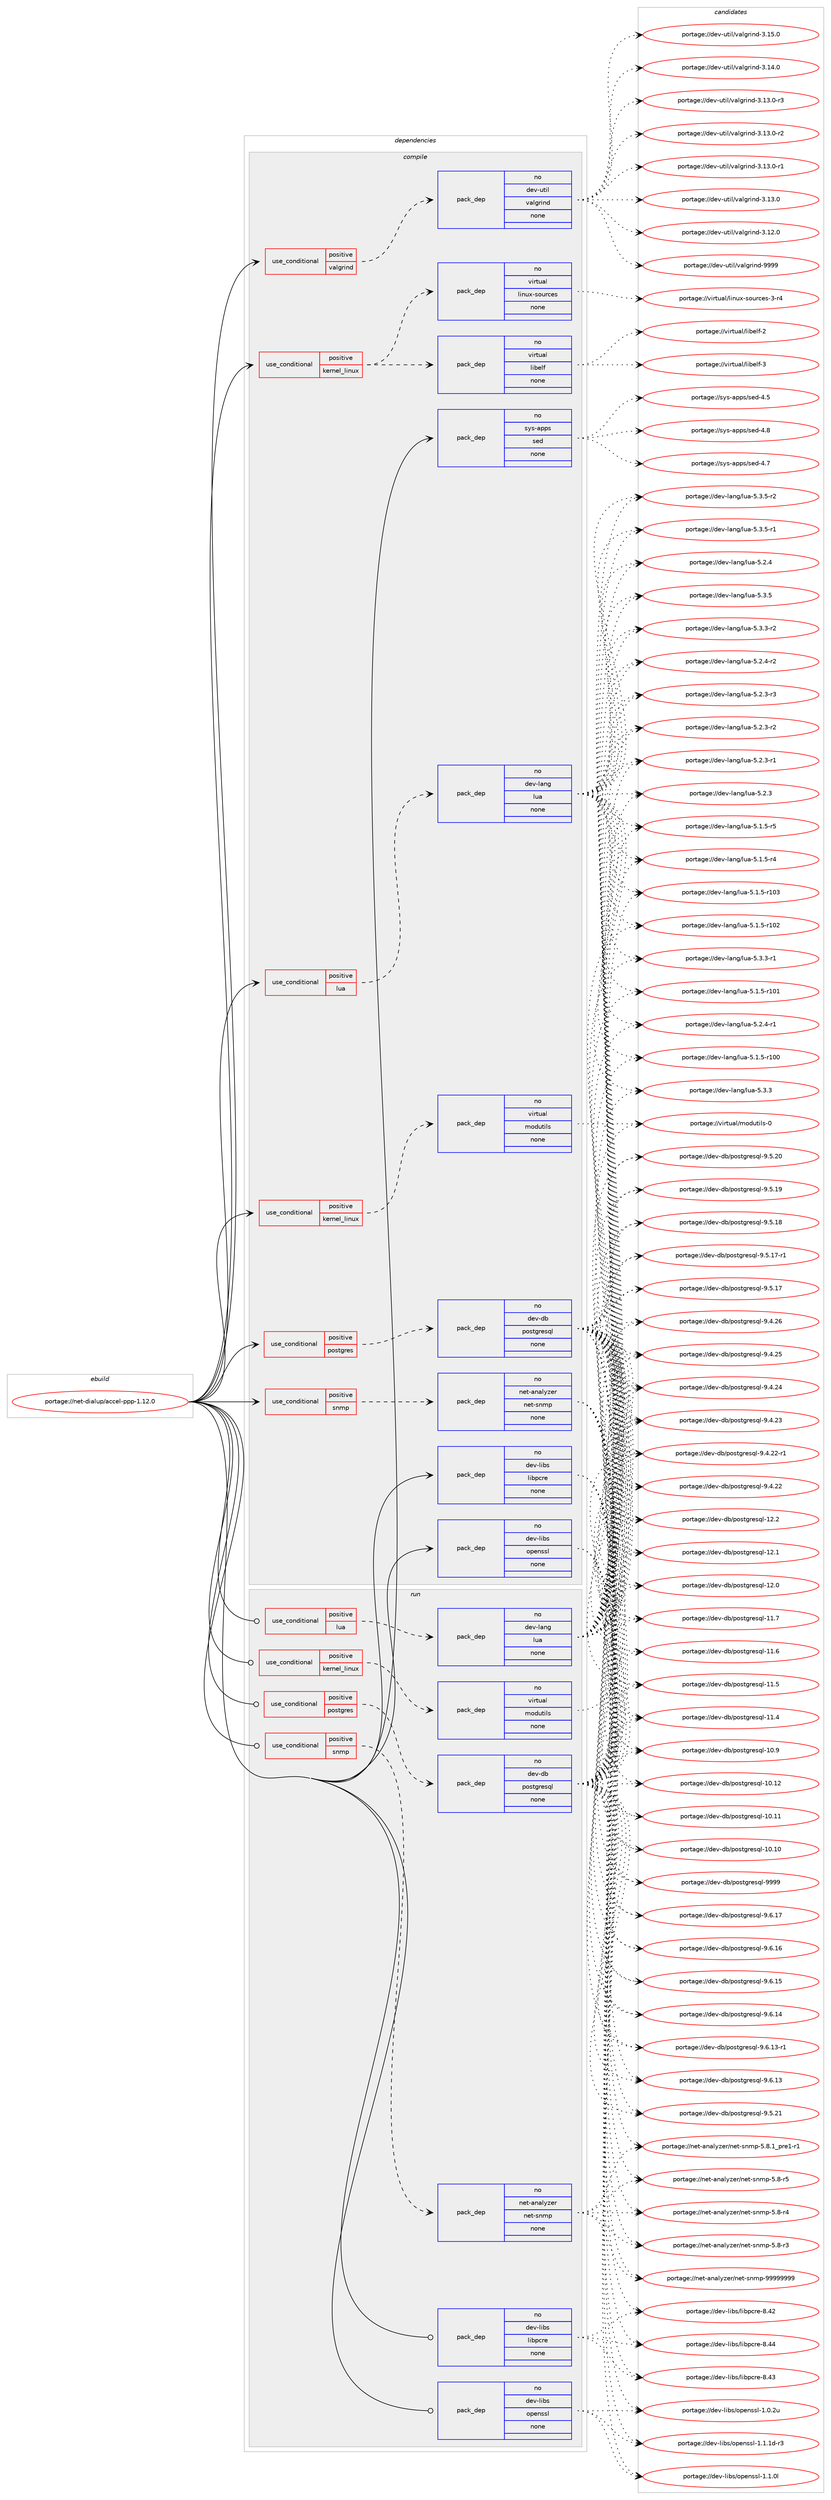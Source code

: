 digraph prolog {

# *************
# Graph options
# *************

newrank=true;
concentrate=true;
compound=true;
graph [rankdir=LR,fontname=Helvetica,fontsize=10,ranksep=1.5];#, ranksep=2.5, nodesep=0.2];
edge  [arrowhead=vee];
node  [fontname=Helvetica,fontsize=10];

# **********
# The ebuild
# **********

subgraph cluster_leftcol {
color=gray;
rank=same;
label=<<i>ebuild</i>>;
id [label="portage://net-dialup/accel-ppp-1.12.0", color=red, width=4, href="../net-dialup/accel-ppp-1.12.0.svg"];
}

# ****************
# The dependencies
# ****************

subgraph cluster_midcol {
color=gray;
label=<<i>dependencies</i>>;
subgraph cluster_compile {
fillcolor="#eeeeee";
style=filled;
label=<<i>compile</i>>;
subgraph cond22806 {
dependency99637 [label=<<TABLE BORDER="0" CELLBORDER="1" CELLSPACING="0" CELLPADDING="4"><TR><TD ROWSPAN="3" CELLPADDING="10">use_conditional</TD></TR><TR><TD>positive</TD></TR><TR><TD>kernel_linux</TD></TR></TABLE>>, shape=none, color=red];
subgraph pack75022 {
dependency99638 [label=<<TABLE BORDER="0" CELLBORDER="1" CELLSPACING="0" CELLPADDING="4" WIDTH="220"><TR><TD ROWSPAN="6" CELLPADDING="30">pack_dep</TD></TR><TR><TD WIDTH="110">no</TD></TR><TR><TD>virtual</TD></TR><TR><TD>linux-sources</TD></TR><TR><TD>none</TD></TR><TR><TD></TD></TR></TABLE>>, shape=none, color=blue];
}
dependency99637:e -> dependency99638:w [weight=20,style="dashed",arrowhead="vee"];
subgraph pack75023 {
dependency99639 [label=<<TABLE BORDER="0" CELLBORDER="1" CELLSPACING="0" CELLPADDING="4" WIDTH="220"><TR><TD ROWSPAN="6" CELLPADDING="30">pack_dep</TD></TR><TR><TD WIDTH="110">no</TD></TR><TR><TD>virtual</TD></TR><TR><TD>libelf</TD></TR><TR><TD>none</TD></TR><TR><TD></TD></TR></TABLE>>, shape=none, color=blue];
}
dependency99637:e -> dependency99639:w [weight=20,style="dashed",arrowhead="vee"];
}
id:e -> dependency99637:w [weight=20,style="solid",arrowhead="vee"];
subgraph cond22807 {
dependency99640 [label=<<TABLE BORDER="0" CELLBORDER="1" CELLSPACING="0" CELLPADDING="4"><TR><TD ROWSPAN="3" CELLPADDING="10">use_conditional</TD></TR><TR><TD>positive</TD></TR><TR><TD>kernel_linux</TD></TR></TABLE>>, shape=none, color=red];
subgraph pack75024 {
dependency99641 [label=<<TABLE BORDER="0" CELLBORDER="1" CELLSPACING="0" CELLPADDING="4" WIDTH="220"><TR><TD ROWSPAN="6" CELLPADDING="30">pack_dep</TD></TR><TR><TD WIDTH="110">no</TD></TR><TR><TD>virtual</TD></TR><TR><TD>modutils</TD></TR><TR><TD>none</TD></TR><TR><TD></TD></TR></TABLE>>, shape=none, color=blue];
}
dependency99640:e -> dependency99641:w [weight=20,style="dashed",arrowhead="vee"];
}
id:e -> dependency99640:w [weight=20,style="solid",arrowhead="vee"];
subgraph cond22808 {
dependency99642 [label=<<TABLE BORDER="0" CELLBORDER="1" CELLSPACING="0" CELLPADDING="4"><TR><TD ROWSPAN="3" CELLPADDING="10">use_conditional</TD></TR><TR><TD>positive</TD></TR><TR><TD>lua</TD></TR></TABLE>>, shape=none, color=red];
subgraph pack75025 {
dependency99643 [label=<<TABLE BORDER="0" CELLBORDER="1" CELLSPACING="0" CELLPADDING="4" WIDTH="220"><TR><TD ROWSPAN="6" CELLPADDING="30">pack_dep</TD></TR><TR><TD WIDTH="110">no</TD></TR><TR><TD>dev-lang</TD></TR><TR><TD>lua</TD></TR><TR><TD>none</TD></TR><TR><TD></TD></TR></TABLE>>, shape=none, color=blue];
}
dependency99642:e -> dependency99643:w [weight=20,style="dashed",arrowhead="vee"];
}
id:e -> dependency99642:w [weight=20,style="solid",arrowhead="vee"];
subgraph cond22809 {
dependency99644 [label=<<TABLE BORDER="0" CELLBORDER="1" CELLSPACING="0" CELLPADDING="4"><TR><TD ROWSPAN="3" CELLPADDING="10">use_conditional</TD></TR><TR><TD>positive</TD></TR><TR><TD>postgres</TD></TR></TABLE>>, shape=none, color=red];
subgraph pack75026 {
dependency99645 [label=<<TABLE BORDER="0" CELLBORDER="1" CELLSPACING="0" CELLPADDING="4" WIDTH="220"><TR><TD ROWSPAN="6" CELLPADDING="30">pack_dep</TD></TR><TR><TD WIDTH="110">no</TD></TR><TR><TD>dev-db</TD></TR><TR><TD>postgresql</TD></TR><TR><TD>none</TD></TR><TR><TD></TD></TR></TABLE>>, shape=none, color=blue];
}
dependency99644:e -> dependency99645:w [weight=20,style="dashed",arrowhead="vee"];
}
id:e -> dependency99644:w [weight=20,style="solid",arrowhead="vee"];
subgraph cond22810 {
dependency99646 [label=<<TABLE BORDER="0" CELLBORDER="1" CELLSPACING="0" CELLPADDING="4"><TR><TD ROWSPAN="3" CELLPADDING="10">use_conditional</TD></TR><TR><TD>positive</TD></TR><TR><TD>snmp</TD></TR></TABLE>>, shape=none, color=red];
subgraph pack75027 {
dependency99647 [label=<<TABLE BORDER="0" CELLBORDER="1" CELLSPACING="0" CELLPADDING="4" WIDTH="220"><TR><TD ROWSPAN="6" CELLPADDING="30">pack_dep</TD></TR><TR><TD WIDTH="110">no</TD></TR><TR><TD>net-analyzer</TD></TR><TR><TD>net-snmp</TD></TR><TR><TD>none</TD></TR><TR><TD></TD></TR></TABLE>>, shape=none, color=blue];
}
dependency99646:e -> dependency99647:w [weight=20,style="dashed",arrowhead="vee"];
}
id:e -> dependency99646:w [weight=20,style="solid",arrowhead="vee"];
subgraph cond22811 {
dependency99648 [label=<<TABLE BORDER="0" CELLBORDER="1" CELLSPACING="0" CELLPADDING="4"><TR><TD ROWSPAN="3" CELLPADDING="10">use_conditional</TD></TR><TR><TD>positive</TD></TR><TR><TD>valgrind</TD></TR></TABLE>>, shape=none, color=red];
subgraph pack75028 {
dependency99649 [label=<<TABLE BORDER="0" CELLBORDER="1" CELLSPACING="0" CELLPADDING="4" WIDTH="220"><TR><TD ROWSPAN="6" CELLPADDING="30">pack_dep</TD></TR><TR><TD WIDTH="110">no</TD></TR><TR><TD>dev-util</TD></TR><TR><TD>valgrind</TD></TR><TR><TD>none</TD></TR><TR><TD></TD></TR></TABLE>>, shape=none, color=blue];
}
dependency99648:e -> dependency99649:w [weight=20,style="dashed",arrowhead="vee"];
}
id:e -> dependency99648:w [weight=20,style="solid",arrowhead="vee"];
subgraph pack75029 {
dependency99650 [label=<<TABLE BORDER="0" CELLBORDER="1" CELLSPACING="0" CELLPADDING="4" WIDTH="220"><TR><TD ROWSPAN="6" CELLPADDING="30">pack_dep</TD></TR><TR><TD WIDTH="110">no</TD></TR><TR><TD>dev-libs</TD></TR><TR><TD>libpcre</TD></TR><TR><TD>none</TD></TR><TR><TD></TD></TR></TABLE>>, shape=none, color=blue];
}
id:e -> dependency99650:w [weight=20,style="solid",arrowhead="vee"];
subgraph pack75030 {
dependency99651 [label=<<TABLE BORDER="0" CELLBORDER="1" CELLSPACING="0" CELLPADDING="4" WIDTH="220"><TR><TD ROWSPAN="6" CELLPADDING="30">pack_dep</TD></TR><TR><TD WIDTH="110">no</TD></TR><TR><TD>dev-libs</TD></TR><TR><TD>openssl</TD></TR><TR><TD>none</TD></TR><TR><TD></TD></TR></TABLE>>, shape=none, color=blue];
}
id:e -> dependency99651:w [weight=20,style="solid",arrowhead="vee"];
subgraph pack75031 {
dependency99652 [label=<<TABLE BORDER="0" CELLBORDER="1" CELLSPACING="0" CELLPADDING="4" WIDTH="220"><TR><TD ROWSPAN="6" CELLPADDING="30">pack_dep</TD></TR><TR><TD WIDTH="110">no</TD></TR><TR><TD>sys-apps</TD></TR><TR><TD>sed</TD></TR><TR><TD>none</TD></TR><TR><TD></TD></TR></TABLE>>, shape=none, color=blue];
}
id:e -> dependency99652:w [weight=20,style="solid",arrowhead="vee"];
}
subgraph cluster_compileandrun {
fillcolor="#eeeeee";
style=filled;
label=<<i>compile and run</i>>;
}
subgraph cluster_run {
fillcolor="#eeeeee";
style=filled;
label=<<i>run</i>>;
subgraph cond22812 {
dependency99653 [label=<<TABLE BORDER="0" CELLBORDER="1" CELLSPACING="0" CELLPADDING="4"><TR><TD ROWSPAN="3" CELLPADDING="10">use_conditional</TD></TR><TR><TD>positive</TD></TR><TR><TD>kernel_linux</TD></TR></TABLE>>, shape=none, color=red];
subgraph pack75032 {
dependency99654 [label=<<TABLE BORDER="0" CELLBORDER="1" CELLSPACING="0" CELLPADDING="4" WIDTH="220"><TR><TD ROWSPAN="6" CELLPADDING="30">pack_dep</TD></TR><TR><TD WIDTH="110">no</TD></TR><TR><TD>virtual</TD></TR><TR><TD>modutils</TD></TR><TR><TD>none</TD></TR><TR><TD></TD></TR></TABLE>>, shape=none, color=blue];
}
dependency99653:e -> dependency99654:w [weight=20,style="dashed",arrowhead="vee"];
}
id:e -> dependency99653:w [weight=20,style="solid",arrowhead="odot"];
subgraph cond22813 {
dependency99655 [label=<<TABLE BORDER="0" CELLBORDER="1" CELLSPACING="0" CELLPADDING="4"><TR><TD ROWSPAN="3" CELLPADDING="10">use_conditional</TD></TR><TR><TD>positive</TD></TR><TR><TD>lua</TD></TR></TABLE>>, shape=none, color=red];
subgraph pack75033 {
dependency99656 [label=<<TABLE BORDER="0" CELLBORDER="1" CELLSPACING="0" CELLPADDING="4" WIDTH="220"><TR><TD ROWSPAN="6" CELLPADDING="30">pack_dep</TD></TR><TR><TD WIDTH="110">no</TD></TR><TR><TD>dev-lang</TD></TR><TR><TD>lua</TD></TR><TR><TD>none</TD></TR><TR><TD></TD></TR></TABLE>>, shape=none, color=blue];
}
dependency99655:e -> dependency99656:w [weight=20,style="dashed",arrowhead="vee"];
}
id:e -> dependency99655:w [weight=20,style="solid",arrowhead="odot"];
subgraph cond22814 {
dependency99657 [label=<<TABLE BORDER="0" CELLBORDER="1" CELLSPACING="0" CELLPADDING="4"><TR><TD ROWSPAN="3" CELLPADDING="10">use_conditional</TD></TR><TR><TD>positive</TD></TR><TR><TD>postgres</TD></TR></TABLE>>, shape=none, color=red];
subgraph pack75034 {
dependency99658 [label=<<TABLE BORDER="0" CELLBORDER="1" CELLSPACING="0" CELLPADDING="4" WIDTH="220"><TR><TD ROWSPAN="6" CELLPADDING="30">pack_dep</TD></TR><TR><TD WIDTH="110">no</TD></TR><TR><TD>dev-db</TD></TR><TR><TD>postgresql</TD></TR><TR><TD>none</TD></TR><TR><TD></TD></TR></TABLE>>, shape=none, color=blue];
}
dependency99657:e -> dependency99658:w [weight=20,style="dashed",arrowhead="vee"];
}
id:e -> dependency99657:w [weight=20,style="solid",arrowhead="odot"];
subgraph cond22815 {
dependency99659 [label=<<TABLE BORDER="0" CELLBORDER="1" CELLSPACING="0" CELLPADDING="4"><TR><TD ROWSPAN="3" CELLPADDING="10">use_conditional</TD></TR><TR><TD>positive</TD></TR><TR><TD>snmp</TD></TR></TABLE>>, shape=none, color=red];
subgraph pack75035 {
dependency99660 [label=<<TABLE BORDER="0" CELLBORDER="1" CELLSPACING="0" CELLPADDING="4" WIDTH="220"><TR><TD ROWSPAN="6" CELLPADDING="30">pack_dep</TD></TR><TR><TD WIDTH="110">no</TD></TR><TR><TD>net-analyzer</TD></TR><TR><TD>net-snmp</TD></TR><TR><TD>none</TD></TR><TR><TD></TD></TR></TABLE>>, shape=none, color=blue];
}
dependency99659:e -> dependency99660:w [weight=20,style="dashed",arrowhead="vee"];
}
id:e -> dependency99659:w [weight=20,style="solid",arrowhead="odot"];
subgraph pack75036 {
dependency99661 [label=<<TABLE BORDER="0" CELLBORDER="1" CELLSPACING="0" CELLPADDING="4" WIDTH="220"><TR><TD ROWSPAN="6" CELLPADDING="30">pack_dep</TD></TR><TR><TD WIDTH="110">no</TD></TR><TR><TD>dev-libs</TD></TR><TR><TD>libpcre</TD></TR><TR><TD>none</TD></TR><TR><TD></TD></TR></TABLE>>, shape=none, color=blue];
}
id:e -> dependency99661:w [weight=20,style="solid",arrowhead="odot"];
subgraph pack75037 {
dependency99662 [label=<<TABLE BORDER="0" CELLBORDER="1" CELLSPACING="0" CELLPADDING="4" WIDTH="220"><TR><TD ROWSPAN="6" CELLPADDING="30">pack_dep</TD></TR><TR><TD WIDTH="110">no</TD></TR><TR><TD>dev-libs</TD></TR><TR><TD>openssl</TD></TR><TR><TD>none</TD></TR><TR><TD></TD></TR></TABLE>>, shape=none, color=blue];
}
id:e -> dependency99662:w [weight=20,style="solid",arrowhead="odot"];
}
}

# **************
# The candidates
# **************

subgraph cluster_choices {
rank=same;
color=gray;
label=<<i>candidates</i>>;

subgraph choice75022 {
color=black;
nodesep=1;
choice1181051141161179710847108105110117120451151111171149910111545514511452 [label="portage://virtual/linux-sources-3-r4", color=red, width=4,href="../virtual/linux-sources-3-r4.svg"];
dependency99638:e -> choice1181051141161179710847108105110117120451151111171149910111545514511452:w [style=dotted,weight="100"];
}
subgraph choice75023 {
color=black;
nodesep=1;
choice1181051141161179710847108105981011081024551 [label="portage://virtual/libelf-3", color=red, width=4,href="../virtual/libelf-3.svg"];
choice1181051141161179710847108105981011081024550 [label="portage://virtual/libelf-2", color=red, width=4,href="../virtual/libelf-2.svg"];
dependency99639:e -> choice1181051141161179710847108105981011081024551:w [style=dotted,weight="100"];
dependency99639:e -> choice1181051141161179710847108105981011081024550:w [style=dotted,weight="100"];
}
subgraph choice75024 {
color=black;
nodesep=1;
choice11810511411611797108471091111001171161051081154548 [label="portage://virtual/modutils-0", color=red, width=4,href="../virtual/modutils-0.svg"];
dependency99641:e -> choice11810511411611797108471091111001171161051081154548:w [style=dotted,weight="100"];
}
subgraph choice75025 {
color=black;
nodesep=1;
choice100101118451089711010347108117974553465146534511450 [label="portage://dev-lang/lua-5.3.5-r2", color=red, width=4,href="../dev-lang/lua-5.3.5-r2.svg"];
choice100101118451089711010347108117974553465146534511449 [label="portage://dev-lang/lua-5.3.5-r1", color=red, width=4,href="../dev-lang/lua-5.3.5-r1.svg"];
choice10010111845108971101034710811797455346514653 [label="portage://dev-lang/lua-5.3.5", color=red, width=4,href="../dev-lang/lua-5.3.5.svg"];
choice100101118451089711010347108117974553465146514511450 [label="portage://dev-lang/lua-5.3.3-r2", color=red, width=4,href="../dev-lang/lua-5.3.3-r2.svg"];
choice100101118451089711010347108117974553465146514511449 [label="portage://dev-lang/lua-5.3.3-r1", color=red, width=4,href="../dev-lang/lua-5.3.3-r1.svg"];
choice10010111845108971101034710811797455346514651 [label="portage://dev-lang/lua-5.3.3", color=red, width=4,href="../dev-lang/lua-5.3.3.svg"];
choice100101118451089711010347108117974553465046524511450 [label="portage://dev-lang/lua-5.2.4-r2", color=red, width=4,href="../dev-lang/lua-5.2.4-r2.svg"];
choice100101118451089711010347108117974553465046524511449 [label="portage://dev-lang/lua-5.2.4-r1", color=red, width=4,href="../dev-lang/lua-5.2.4-r1.svg"];
choice10010111845108971101034710811797455346504652 [label="portage://dev-lang/lua-5.2.4", color=red, width=4,href="../dev-lang/lua-5.2.4.svg"];
choice100101118451089711010347108117974553465046514511451 [label="portage://dev-lang/lua-5.2.3-r3", color=red, width=4,href="../dev-lang/lua-5.2.3-r3.svg"];
choice100101118451089711010347108117974553465046514511450 [label="portage://dev-lang/lua-5.2.3-r2", color=red, width=4,href="../dev-lang/lua-5.2.3-r2.svg"];
choice100101118451089711010347108117974553465046514511449 [label="portage://dev-lang/lua-5.2.3-r1", color=red, width=4,href="../dev-lang/lua-5.2.3-r1.svg"];
choice10010111845108971101034710811797455346504651 [label="portage://dev-lang/lua-5.2.3", color=red, width=4,href="../dev-lang/lua-5.2.3.svg"];
choice100101118451089711010347108117974553464946534511453 [label="portage://dev-lang/lua-5.1.5-r5", color=red, width=4,href="../dev-lang/lua-5.1.5-r5.svg"];
choice100101118451089711010347108117974553464946534511452 [label="portage://dev-lang/lua-5.1.5-r4", color=red, width=4,href="../dev-lang/lua-5.1.5-r4.svg"];
choice1001011184510897110103471081179745534649465345114494851 [label="portage://dev-lang/lua-5.1.5-r103", color=red, width=4,href="../dev-lang/lua-5.1.5-r103.svg"];
choice1001011184510897110103471081179745534649465345114494850 [label="portage://dev-lang/lua-5.1.5-r102", color=red, width=4,href="../dev-lang/lua-5.1.5-r102.svg"];
choice1001011184510897110103471081179745534649465345114494849 [label="portage://dev-lang/lua-5.1.5-r101", color=red, width=4,href="../dev-lang/lua-5.1.5-r101.svg"];
choice1001011184510897110103471081179745534649465345114494848 [label="portage://dev-lang/lua-5.1.5-r100", color=red, width=4,href="../dev-lang/lua-5.1.5-r100.svg"];
dependency99643:e -> choice100101118451089711010347108117974553465146534511450:w [style=dotted,weight="100"];
dependency99643:e -> choice100101118451089711010347108117974553465146534511449:w [style=dotted,weight="100"];
dependency99643:e -> choice10010111845108971101034710811797455346514653:w [style=dotted,weight="100"];
dependency99643:e -> choice100101118451089711010347108117974553465146514511450:w [style=dotted,weight="100"];
dependency99643:e -> choice100101118451089711010347108117974553465146514511449:w [style=dotted,weight="100"];
dependency99643:e -> choice10010111845108971101034710811797455346514651:w [style=dotted,weight="100"];
dependency99643:e -> choice100101118451089711010347108117974553465046524511450:w [style=dotted,weight="100"];
dependency99643:e -> choice100101118451089711010347108117974553465046524511449:w [style=dotted,weight="100"];
dependency99643:e -> choice10010111845108971101034710811797455346504652:w [style=dotted,weight="100"];
dependency99643:e -> choice100101118451089711010347108117974553465046514511451:w [style=dotted,weight="100"];
dependency99643:e -> choice100101118451089711010347108117974553465046514511450:w [style=dotted,weight="100"];
dependency99643:e -> choice100101118451089711010347108117974553465046514511449:w [style=dotted,weight="100"];
dependency99643:e -> choice10010111845108971101034710811797455346504651:w [style=dotted,weight="100"];
dependency99643:e -> choice100101118451089711010347108117974553464946534511453:w [style=dotted,weight="100"];
dependency99643:e -> choice100101118451089711010347108117974553464946534511452:w [style=dotted,weight="100"];
dependency99643:e -> choice1001011184510897110103471081179745534649465345114494851:w [style=dotted,weight="100"];
dependency99643:e -> choice1001011184510897110103471081179745534649465345114494850:w [style=dotted,weight="100"];
dependency99643:e -> choice1001011184510897110103471081179745534649465345114494849:w [style=dotted,weight="100"];
dependency99643:e -> choice1001011184510897110103471081179745534649465345114494848:w [style=dotted,weight="100"];
}
subgraph choice75026 {
color=black;
nodesep=1;
choice1001011184510098471121111151161031141011151131084557575757 [label="portage://dev-db/postgresql-9999", color=red, width=4,href="../dev-db/postgresql-9999.svg"];
choice10010111845100984711211111511610311410111511310845574654464955 [label="portage://dev-db/postgresql-9.6.17", color=red, width=4,href="../dev-db/postgresql-9.6.17.svg"];
choice10010111845100984711211111511610311410111511310845574654464954 [label="portage://dev-db/postgresql-9.6.16", color=red, width=4,href="../dev-db/postgresql-9.6.16.svg"];
choice10010111845100984711211111511610311410111511310845574654464953 [label="portage://dev-db/postgresql-9.6.15", color=red, width=4,href="../dev-db/postgresql-9.6.15.svg"];
choice10010111845100984711211111511610311410111511310845574654464952 [label="portage://dev-db/postgresql-9.6.14", color=red, width=4,href="../dev-db/postgresql-9.6.14.svg"];
choice100101118451009847112111115116103114101115113108455746544649514511449 [label="portage://dev-db/postgresql-9.6.13-r1", color=red, width=4,href="../dev-db/postgresql-9.6.13-r1.svg"];
choice10010111845100984711211111511610311410111511310845574654464951 [label="portage://dev-db/postgresql-9.6.13", color=red, width=4,href="../dev-db/postgresql-9.6.13.svg"];
choice10010111845100984711211111511610311410111511310845574653465049 [label="portage://dev-db/postgresql-9.5.21", color=red, width=4,href="../dev-db/postgresql-9.5.21.svg"];
choice10010111845100984711211111511610311410111511310845574653465048 [label="portage://dev-db/postgresql-9.5.20", color=red, width=4,href="../dev-db/postgresql-9.5.20.svg"];
choice10010111845100984711211111511610311410111511310845574653464957 [label="portage://dev-db/postgresql-9.5.19", color=red, width=4,href="../dev-db/postgresql-9.5.19.svg"];
choice10010111845100984711211111511610311410111511310845574653464956 [label="portage://dev-db/postgresql-9.5.18", color=red, width=4,href="../dev-db/postgresql-9.5.18.svg"];
choice100101118451009847112111115116103114101115113108455746534649554511449 [label="portage://dev-db/postgresql-9.5.17-r1", color=red, width=4,href="../dev-db/postgresql-9.5.17-r1.svg"];
choice10010111845100984711211111511610311410111511310845574653464955 [label="portage://dev-db/postgresql-9.5.17", color=red, width=4,href="../dev-db/postgresql-9.5.17.svg"];
choice10010111845100984711211111511610311410111511310845574652465054 [label="portage://dev-db/postgresql-9.4.26", color=red, width=4,href="../dev-db/postgresql-9.4.26.svg"];
choice10010111845100984711211111511610311410111511310845574652465053 [label="portage://dev-db/postgresql-9.4.25", color=red, width=4,href="../dev-db/postgresql-9.4.25.svg"];
choice10010111845100984711211111511610311410111511310845574652465052 [label="portage://dev-db/postgresql-9.4.24", color=red, width=4,href="../dev-db/postgresql-9.4.24.svg"];
choice10010111845100984711211111511610311410111511310845574652465051 [label="portage://dev-db/postgresql-9.4.23", color=red, width=4,href="../dev-db/postgresql-9.4.23.svg"];
choice100101118451009847112111115116103114101115113108455746524650504511449 [label="portage://dev-db/postgresql-9.4.22-r1", color=red, width=4,href="../dev-db/postgresql-9.4.22-r1.svg"];
choice10010111845100984711211111511610311410111511310845574652465050 [label="portage://dev-db/postgresql-9.4.22", color=red, width=4,href="../dev-db/postgresql-9.4.22.svg"];
choice1001011184510098471121111151161031141011151131084549504650 [label="portage://dev-db/postgresql-12.2", color=red, width=4,href="../dev-db/postgresql-12.2.svg"];
choice1001011184510098471121111151161031141011151131084549504649 [label="portage://dev-db/postgresql-12.1", color=red, width=4,href="../dev-db/postgresql-12.1.svg"];
choice1001011184510098471121111151161031141011151131084549504648 [label="portage://dev-db/postgresql-12.0", color=red, width=4,href="../dev-db/postgresql-12.0.svg"];
choice1001011184510098471121111151161031141011151131084549494655 [label="portage://dev-db/postgresql-11.7", color=red, width=4,href="../dev-db/postgresql-11.7.svg"];
choice1001011184510098471121111151161031141011151131084549494654 [label="portage://dev-db/postgresql-11.6", color=red, width=4,href="../dev-db/postgresql-11.6.svg"];
choice1001011184510098471121111151161031141011151131084549494653 [label="portage://dev-db/postgresql-11.5", color=red, width=4,href="../dev-db/postgresql-11.5.svg"];
choice1001011184510098471121111151161031141011151131084549494652 [label="portage://dev-db/postgresql-11.4", color=red, width=4,href="../dev-db/postgresql-11.4.svg"];
choice1001011184510098471121111151161031141011151131084549484657 [label="portage://dev-db/postgresql-10.9", color=red, width=4,href="../dev-db/postgresql-10.9.svg"];
choice100101118451009847112111115116103114101115113108454948464950 [label="portage://dev-db/postgresql-10.12", color=red, width=4,href="../dev-db/postgresql-10.12.svg"];
choice100101118451009847112111115116103114101115113108454948464949 [label="portage://dev-db/postgresql-10.11", color=red, width=4,href="../dev-db/postgresql-10.11.svg"];
choice100101118451009847112111115116103114101115113108454948464948 [label="portage://dev-db/postgresql-10.10", color=red, width=4,href="../dev-db/postgresql-10.10.svg"];
dependency99645:e -> choice1001011184510098471121111151161031141011151131084557575757:w [style=dotted,weight="100"];
dependency99645:e -> choice10010111845100984711211111511610311410111511310845574654464955:w [style=dotted,weight="100"];
dependency99645:e -> choice10010111845100984711211111511610311410111511310845574654464954:w [style=dotted,weight="100"];
dependency99645:e -> choice10010111845100984711211111511610311410111511310845574654464953:w [style=dotted,weight="100"];
dependency99645:e -> choice10010111845100984711211111511610311410111511310845574654464952:w [style=dotted,weight="100"];
dependency99645:e -> choice100101118451009847112111115116103114101115113108455746544649514511449:w [style=dotted,weight="100"];
dependency99645:e -> choice10010111845100984711211111511610311410111511310845574654464951:w [style=dotted,weight="100"];
dependency99645:e -> choice10010111845100984711211111511610311410111511310845574653465049:w [style=dotted,weight="100"];
dependency99645:e -> choice10010111845100984711211111511610311410111511310845574653465048:w [style=dotted,weight="100"];
dependency99645:e -> choice10010111845100984711211111511610311410111511310845574653464957:w [style=dotted,weight="100"];
dependency99645:e -> choice10010111845100984711211111511610311410111511310845574653464956:w [style=dotted,weight="100"];
dependency99645:e -> choice100101118451009847112111115116103114101115113108455746534649554511449:w [style=dotted,weight="100"];
dependency99645:e -> choice10010111845100984711211111511610311410111511310845574653464955:w [style=dotted,weight="100"];
dependency99645:e -> choice10010111845100984711211111511610311410111511310845574652465054:w [style=dotted,weight="100"];
dependency99645:e -> choice10010111845100984711211111511610311410111511310845574652465053:w [style=dotted,weight="100"];
dependency99645:e -> choice10010111845100984711211111511610311410111511310845574652465052:w [style=dotted,weight="100"];
dependency99645:e -> choice10010111845100984711211111511610311410111511310845574652465051:w [style=dotted,weight="100"];
dependency99645:e -> choice100101118451009847112111115116103114101115113108455746524650504511449:w [style=dotted,weight="100"];
dependency99645:e -> choice10010111845100984711211111511610311410111511310845574652465050:w [style=dotted,weight="100"];
dependency99645:e -> choice1001011184510098471121111151161031141011151131084549504650:w [style=dotted,weight="100"];
dependency99645:e -> choice1001011184510098471121111151161031141011151131084549504649:w [style=dotted,weight="100"];
dependency99645:e -> choice1001011184510098471121111151161031141011151131084549504648:w [style=dotted,weight="100"];
dependency99645:e -> choice1001011184510098471121111151161031141011151131084549494655:w [style=dotted,weight="100"];
dependency99645:e -> choice1001011184510098471121111151161031141011151131084549494654:w [style=dotted,weight="100"];
dependency99645:e -> choice1001011184510098471121111151161031141011151131084549494653:w [style=dotted,weight="100"];
dependency99645:e -> choice1001011184510098471121111151161031141011151131084549494652:w [style=dotted,weight="100"];
dependency99645:e -> choice1001011184510098471121111151161031141011151131084549484657:w [style=dotted,weight="100"];
dependency99645:e -> choice100101118451009847112111115116103114101115113108454948464950:w [style=dotted,weight="100"];
dependency99645:e -> choice100101118451009847112111115116103114101115113108454948464949:w [style=dotted,weight="100"];
dependency99645:e -> choice100101118451009847112111115116103114101115113108454948464948:w [style=dotted,weight="100"];
}
subgraph choice75027 {
color=black;
nodesep=1;
choice1101011164597110971081211221011144711010111645115110109112455757575757575757 [label="portage://net-analyzer/net-snmp-99999999", color=red, width=4,href="../net-analyzer/net-snmp-99999999.svg"];
choice110101116459711097108121122101114471101011164511511010911245534656464995112114101494511449 [label="portage://net-analyzer/net-snmp-5.8.1_pre1-r1", color=red, width=4,href="../net-analyzer/net-snmp-5.8.1_pre1-r1.svg"];
choice1101011164597110971081211221011144711010111645115110109112455346564511453 [label="portage://net-analyzer/net-snmp-5.8-r5", color=red, width=4,href="../net-analyzer/net-snmp-5.8-r5.svg"];
choice1101011164597110971081211221011144711010111645115110109112455346564511452 [label="portage://net-analyzer/net-snmp-5.8-r4", color=red, width=4,href="../net-analyzer/net-snmp-5.8-r4.svg"];
choice1101011164597110971081211221011144711010111645115110109112455346564511451 [label="portage://net-analyzer/net-snmp-5.8-r3", color=red, width=4,href="../net-analyzer/net-snmp-5.8-r3.svg"];
dependency99647:e -> choice1101011164597110971081211221011144711010111645115110109112455757575757575757:w [style=dotted,weight="100"];
dependency99647:e -> choice110101116459711097108121122101114471101011164511511010911245534656464995112114101494511449:w [style=dotted,weight="100"];
dependency99647:e -> choice1101011164597110971081211221011144711010111645115110109112455346564511453:w [style=dotted,weight="100"];
dependency99647:e -> choice1101011164597110971081211221011144711010111645115110109112455346564511452:w [style=dotted,weight="100"];
dependency99647:e -> choice1101011164597110971081211221011144711010111645115110109112455346564511451:w [style=dotted,weight="100"];
}
subgraph choice75028 {
color=black;
nodesep=1;
choice1001011184511711610510847118971081031141051101004557575757 [label="portage://dev-util/valgrind-9999", color=red, width=4,href="../dev-util/valgrind-9999.svg"];
choice10010111845117116105108471189710810311410511010045514649534648 [label="portage://dev-util/valgrind-3.15.0", color=red, width=4,href="../dev-util/valgrind-3.15.0.svg"];
choice10010111845117116105108471189710810311410511010045514649524648 [label="portage://dev-util/valgrind-3.14.0", color=red, width=4,href="../dev-util/valgrind-3.14.0.svg"];
choice100101118451171161051084711897108103114105110100455146495146484511451 [label="portage://dev-util/valgrind-3.13.0-r3", color=red, width=4,href="../dev-util/valgrind-3.13.0-r3.svg"];
choice100101118451171161051084711897108103114105110100455146495146484511450 [label="portage://dev-util/valgrind-3.13.0-r2", color=red, width=4,href="../dev-util/valgrind-3.13.0-r2.svg"];
choice100101118451171161051084711897108103114105110100455146495146484511449 [label="portage://dev-util/valgrind-3.13.0-r1", color=red, width=4,href="../dev-util/valgrind-3.13.0-r1.svg"];
choice10010111845117116105108471189710810311410511010045514649514648 [label="portage://dev-util/valgrind-3.13.0", color=red, width=4,href="../dev-util/valgrind-3.13.0.svg"];
choice10010111845117116105108471189710810311410511010045514649504648 [label="portage://dev-util/valgrind-3.12.0", color=red, width=4,href="../dev-util/valgrind-3.12.0.svg"];
dependency99649:e -> choice1001011184511711610510847118971081031141051101004557575757:w [style=dotted,weight="100"];
dependency99649:e -> choice10010111845117116105108471189710810311410511010045514649534648:w [style=dotted,weight="100"];
dependency99649:e -> choice10010111845117116105108471189710810311410511010045514649524648:w [style=dotted,weight="100"];
dependency99649:e -> choice100101118451171161051084711897108103114105110100455146495146484511451:w [style=dotted,weight="100"];
dependency99649:e -> choice100101118451171161051084711897108103114105110100455146495146484511450:w [style=dotted,weight="100"];
dependency99649:e -> choice100101118451171161051084711897108103114105110100455146495146484511449:w [style=dotted,weight="100"];
dependency99649:e -> choice10010111845117116105108471189710810311410511010045514649514648:w [style=dotted,weight="100"];
dependency99649:e -> choice10010111845117116105108471189710810311410511010045514649504648:w [style=dotted,weight="100"];
}
subgraph choice75029 {
color=black;
nodesep=1;
choice10010111845108105981154710810598112991141014556465252 [label="portage://dev-libs/libpcre-8.44", color=red, width=4,href="../dev-libs/libpcre-8.44.svg"];
choice10010111845108105981154710810598112991141014556465251 [label="portage://dev-libs/libpcre-8.43", color=red, width=4,href="../dev-libs/libpcre-8.43.svg"];
choice10010111845108105981154710810598112991141014556465250 [label="portage://dev-libs/libpcre-8.42", color=red, width=4,href="../dev-libs/libpcre-8.42.svg"];
dependency99650:e -> choice10010111845108105981154710810598112991141014556465252:w [style=dotted,weight="100"];
dependency99650:e -> choice10010111845108105981154710810598112991141014556465251:w [style=dotted,weight="100"];
dependency99650:e -> choice10010111845108105981154710810598112991141014556465250:w [style=dotted,weight="100"];
}
subgraph choice75030 {
color=black;
nodesep=1;
choice1001011184510810598115471111121011101151151084549464946491004511451 [label="portage://dev-libs/openssl-1.1.1d-r3", color=red, width=4,href="../dev-libs/openssl-1.1.1d-r3.svg"];
choice100101118451081059811547111112101110115115108454946494648108 [label="portage://dev-libs/openssl-1.1.0l", color=red, width=4,href="../dev-libs/openssl-1.1.0l.svg"];
choice100101118451081059811547111112101110115115108454946484650117 [label="portage://dev-libs/openssl-1.0.2u", color=red, width=4,href="../dev-libs/openssl-1.0.2u.svg"];
dependency99651:e -> choice1001011184510810598115471111121011101151151084549464946491004511451:w [style=dotted,weight="100"];
dependency99651:e -> choice100101118451081059811547111112101110115115108454946494648108:w [style=dotted,weight="100"];
dependency99651:e -> choice100101118451081059811547111112101110115115108454946484650117:w [style=dotted,weight="100"];
}
subgraph choice75031 {
color=black;
nodesep=1;
choice11512111545971121121154711510110045524656 [label="portage://sys-apps/sed-4.8", color=red, width=4,href="../sys-apps/sed-4.8.svg"];
choice11512111545971121121154711510110045524655 [label="portage://sys-apps/sed-4.7", color=red, width=4,href="../sys-apps/sed-4.7.svg"];
choice11512111545971121121154711510110045524653 [label="portage://sys-apps/sed-4.5", color=red, width=4,href="../sys-apps/sed-4.5.svg"];
dependency99652:e -> choice11512111545971121121154711510110045524656:w [style=dotted,weight="100"];
dependency99652:e -> choice11512111545971121121154711510110045524655:w [style=dotted,weight="100"];
dependency99652:e -> choice11512111545971121121154711510110045524653:w [style=dotted,weight="100"];
}
subgraph choice75032 {
color=black;
nodesep=1;
choice11810511411611797108471091111001171161051081154548 [label="portage://virtual/modutils-0", color=red, width=4,href="../virtual/modutils-0.svg"];
dependency99654:e -> choice11810511411611797108471091111001171161051081154548:w [style=dotted,weight="100"];
}
subgraph choice75033 {
color=black;
nodesep=1;
choice100101118451089711010347108117974553465146534511450 [label="portage://dev-lang/lua-5.3.5-r2", color=red, width=4,href="../dev-lang/lua-5.3.5-r2.svg"];
choice100101118451089711010347108117974553465146534511449 [label="portage://dev-lang/lua-5.3.5-r1", color=red, width=4,href="../dev-lang/lua-5.3.5-r1.svg"];
choice10010111845108971101034710811797455346514653 [label="portage://dev-lang/lua-5.3.5", color=red, width=4,href="../dev-lang/lua-5.3.5.svg"];
choice100101118451089711010347108117974553465146514511450 [label="portage://dev-lang/lua-5.3.3-r2", color=red, width=4,href="../dev-lang/lua-5.3.3-r2.svg"];
choice100101118451089711010347108117974553465146514511449 [label="portage://dev-lang/lua-5.3.3-r1", color=red, width=4,href="../dev-lang/lua-5.3.3-r1.svg"];
choice10010111845108971101034710811797455346514651 [label="portage://dev-lang/lua-5.3.3", color=red, width=4,href="../dev-lang/lua-5.3.3.svg"];
choice100101118451089711010347108117974553465046524511450 [label="portage://dev-lang/lua-5.2.4-r2", color=red, width=4,href="../dev-lang/lua-5.2.4-r2.svg"];
choice100101118451089711010347108117974553465046524511449 [label="portage://dev-lang/lua-5.2.4-r1", color=red, width=4,href="../dev-lang/lua-5.2.4-r1.svg"];
choice10010111845108971101034710811797455346504652 [label="portage://dev-lang/lua-5.2.4", color=red, width=4,href="../dev-lang/lua-5.2.4.svg"];
choice100101118451089711010347108117974553465046514511451 [label="portage://dev-lang/lua-5.2.3-r3", color=red, width=4,href="../dev-lang/lua-5.2.3-r3.svg"];
choice100101118451089711010347108117974553465046514511450 [label="portage://dev-lang/lua-5.2.3-r2", color=red, width=4,href="../dev-lang/lua-5.2.3-r2.svg"];
choice100101118451089711010347108117974553465046514511449 [label="portage://dev-lang/lua-5.2.3-r1", color=red, width=4,href="../dev-lang/lua-5.2.3-r1.svg"];
choice10010111845108971101034710811797455346504651 [label="portage://dev-lang/lua-5.2.3", color=red, width=4,href="../dev-lang/lua-5.2.3.svg"];
choice100101118451089711010347108117974553464946534511453 [label="portage://dev-lang/lua-5.1.5-r5", color=red, width=4,href="../dev-lang/lua-5.1.5-r5.svg"];
choice100101118451089711010347108117974553464946534511452 [label="portage://dev-lang/lua-5.1.5-r4", color=red, width=4,href="../dev-lang/lua-5.1.5-r4.svg"];
choice1001011184510897110103471081179745534649465345114494851 [label="portage://dev-lang/lua-5.1.5-r103", color=red, width=4,href="../dev-lang/lua-5.1.5-r103.svg"];
choice1001011184510897110103471081179745534649465345114494850 [label="portage://dev-lang/lua-5.1.5-r102", color=red, width=4,href="../dev-lang/lua-5.1.5-r102.svg"];
choice1001011184510897110103471081179745534649465345114494849 [label="portage://dev-lang/lua-5.1.5-r101", color=red, width=4,href="../dev-lang/lua-5.1.5-r101.svg"];
choice1001011184510897110103471081179745534649465345114494848 [label="portage://dev-lang/lua-5.1.5-r100", color=red, width=4,href="../dev-lang/lua-5.1.5-r100.svg"];
dependency99656:e -> choice100101118451089711010347108117974553465146534511450:w [style=dotted,weight="100"];
dependency99656:e -> choice100101118451089711010347108117974553465146534511449:w [style=dotted,weight="100"];
dependency99656:e -> choice10010111845108971101034710811797455346514653:w [style=dotted,weight="100"];
dependency99656:e -> choice100101118451089711010347108117974553465146514511450:w [style=dotted,weight="100"];
dependency99656:e -> choice100101118451089711010347108117974553465146514511449:w [style=dotted,weight="100"];
dependency99656:e -> choice10010111845108971101034710811797455346514651:w [style=dotted,weight="100"];
dependency99656:e -> choice100101118451089711010347108117974553465046524511450:w [style=dotted,weight="100"];
dependency99656:e -> choice100101118451089711010347108117974553465046524511449:w [style=dotted,weight="100"];
dependency99656:e -> choice10010111845108971101034710811797455346504652:w [style=dotted,weight="100"];
dependency99656:e -> choice100101118451089711010347108117974553465046514511451:w [style=dotted,weight="100"];
dependency99656:e -> choice100101118451089711010347108117974553465046514511450:w [style=dotted,weight="100"];
dependency99656:e -> choice100101118451089711010347108117974553465046514511449:w [style=dotted,weight="100"];
dependency99656:e -> choice10010111845108971101034710811797455346504651:w [style=dotted,weight="100"];
dependency99656:e -> choice100101118451089711010347108117974553464946534511453:w [style=dotted,weight="100"];
dependency99656:e -> choice100101118451089711010347108117974553464946534511452:w [style=dotted,weight="100"];
dependency99656:e -> choice1001011184510897110103471081179745534649465345114494851:w [style=dotted,weight="100"];
dependency99656:e -> choice1001011184510897110103471081179745534649465345114494850:w [style=dotted,weight="100"];
dependency99656:e -> choice1001011184510897110103471081179745534649465345114494849:w [style=dotted,weight="100"];
dependency99656:e -> choice1001011184510897110103471081179745534649465345114494848:w [style=dotted,weight="100"];
}
subgraph choice75034 {
color=black;
nodesep=1;
choice1001011184510098471121111151161031141011151131084557575757 [label="portage://dev-db/postgresql-9999", color=red, width=4,href="../dev-db/postgresql-9999.svg"];
choice10010111845100984711211111511610311410111511310845574654464955 [label="portage://dev-db/postgresql-9.6.17", color=red, width=4,href="../dev-db/postgresql-9.6.17.svg"];
choice10010111845100984711211111511610311410111511310845574654464954 [label="portage://dev-db/postgresql-9.6.16", color=red, width=4,href="../dev-db/postgresql-9.6.16.svg"];
choice10010111845100984711211111511610311410111511310845574654464953 [label="portage://dev-db/postgresql-9.6.15", color=red, width=4,href="../dev-db/postgresql-9.6.15.svg"];
choice10010111845100984711211111511610311410111511310845574654464952 [label="portage://dev-db/postgresql-9.6.14", color=red, width=4,href="../dev-db/postgresql-9.6.14.svg"];
choice100101118451009847112111115116103114101115113108455746544649514511449 [label="portage://dev-db/postgresql-9.6.13-r1", color=red, width=4,href="../dev-db/postgresql-9.6.13-r1.svg"];
choice10010111845100984711211111511610311410111511310845574654464951 [label="portage://dev-db/postgresql-9.6.13", color=red, width=4,href="../dev-db/postgresql-9.6.13.svg"];
choice10010111845100984711211111511610311410111511310845574653465049 [label="portage://dev-db/postgresql-9.5.21", color=red, width=4,href="../dev-db/postgresql-9.5.21.svg"];
choice10010111845100984711211111511610311410111511310845574653465048 [label="portage://dev-db/postgresql-9.5.20", color=red, width=4,href="../dev-db/postgresql-9.5.20.svg"];
choice10010111845100984711211111511610311410111511310845574653464957 [label="portage://dev-db/postgresql-9.5.19", color=red, width=4,href="../dev-db/postgresql-9.5.19.svg"];
choice10010111845100984711211111511610311410111511310845574653464956 [label="portage://dev-db/postgresql-9.5.18", color=red, width=4,href="../dev-db/postgresql-9.5.18.svg"];
choice100101118451009847112111115116103114101115113108455746534649554511449 [label="portage://dev-db/postgresql-9.5.17-r1", color=red, width=4,href="../dev-db/postgresql-9.5.17-r1.svg"];
choice10010111845100984711211111511610311410111511310845574653464955 [label="portage://dev-db/postgresql-9.5.17", color=red, width=4,href="../dev-db/postgresql-9.5.17.svg"];
choice10010111845100984711211111511610311410111511310845574652465054 [label="portage://dev-db/postgresql-9.4.26", color=red, width=4,href="../dev-db/postgresql-9.4.26.svg"];
choice10010111845100984711211111511610311410111511310845574652465053 [label="portage://dev-db/postgresql-9.4.25", color=red, width=4,href="../dev-db/postgresql-9.4.25.svg"];
choice10010111845100984711211111511610311410111511310845574652465052 [label="portage://dev-db/postgresql-9.4.24", color=red, width=4,href="../dev-db/postgresql-9.4.24.svg"];
choice10010111845100984711211111511610311410111511310845574652465051 [label="portage://dev-db/postgresql-9.4.23", color=red, width=4,href="../dev-db/postgresql-9.4.23.svg"];
choice100101118451009847112111115116103114101115113108455746524650504511449 [label="portage://dev-db/postgresql-9.4.22-r1", color=red, width=4,href="../dev-db/postgresql-9.4.22-r1.svg"];
choice10010111845100984711211111511610311410111511310845574652465050 [label="portage://dev-db/postgresql-9.4.22", color=red, width=4,href="../dev-db/postgresql-9.4.22.svg"];
choice1001011184510098471121111151161031141011151131084549504650 [label="portage://dev-db/postgresql-12.2", color=red, width=4,href="../dev-db/postgresql-12.2.svg"];
choice1001011184510098471121111151161031141011151131084549504649 [label="portage://dev-db/postgresql-12.1", color=red, width=4,href="../dev-db/postgresql-12.1.svg"];
choice1001011184510098471121111151161031141011151131084549504648 [label="portage://dev-db/postgresql-12.0", color=red, width=4,href="../dev-db/postgresql-12.0.svg"];
choice1001011184510098471121111151161031141011151131084549494655 [label="portage://dev-db/postgresql-11.7", color=red, width=4,href="../dev-db/postgresql-11.7.svg"];
choice1001011184510098471121111151161031141011151131084549494654 [label="portage://dev-db/postgresql-11.6", color=red, width=4,href="../dev-db/postgresql-11.6.svg"];
choice1001011184510098471121111151161031141011151131084549494653 [label="portage://dev-db/postgresql-11.5", color=red, width=4,href="../dev-db/postgresql-11.5.svg"];
choice1001011184510098471121111151161031141011151131084549494652 [label="portage://dev-db/postgresql-11.4", color=red, width=4,href="../dev-db/postgresql-11.4.svg"];
choice1001011184510098471121111151161031141011151131084549484657 [label="portage://dev-db/postgresql-10.9", color=red, width=4,href="../dev-db/postgresql-10.9.svg"];
choice100101118451009847112111115116103114101115113108454948464950 [label="portage://dev-db/postgresql-10.12", color=red, width=4,href="../dev-db/postgresql-10.12.svg"];
choice100101118451009847112111115116103114101115113108454948464949 [label="portage://dev-db/postgresql-10.11", color=red, width=4,href="../dev-db/postgresql-10.11.svg"];
choice100101118451009847112111115116103114101115113108454948464948 [label="portage://dev-db/postgresql-10.10", color=red, width=4,href="../dev-db/postgresql-10.10.svg"];
dependency99658:e -> choice1001011184510098471121111151161031141011151131084557575757:w [style=dotted,weight="100"];
dependency99658:e -> choice10010111845100984711211111511610311410111511310845574654464955:w [style=dotted,weight="100"];
dependency99658:e -> choice10010111845100984711211111511610311410111511310845574654464954:w [style=dotted,weight="100"];
dependency99658:e -> choice10010111845100984711211111511610311410111511310845574654464953:w [style=dotted,weight="100"];
dependency99658:e -> choice10010111845100984711211111511610311410111511310845574654464952:w [style=dotted,weight="100"];
dependency99658:e -> choice100101118451009847112111115116103114101115113108455746544649514511449:w [style=dotted,weight="100"];
dependency99658:e -> choice10010111845100984711211111511610311410111511310845574654464951:w [style=dotted,weight="100"];
dependency99658:e -> choice10010111845100984711211111511610311410111511310845574653465049:w [style=dotted,weight="100"];
dependency99658:e -> choice10010111845100984711211111511610311410111511310845574653465048:w [style=dotted,weight="100"];
dependency99658:e -> choice10010111845100984711211111511610311410111511310845574653464957:w [style=dotted,weight="100"];
dependency99658:e -> choice10010111845100984711211111511610311410111511310845574653464956:w [style=dotted,weight="100"];
dependency99658:e -> choice100101118451009847112111115116103114101115113108455746534649554511449:w [style=dotted,weight="100"];
dependency99658:e -> choice10010111845100984711211111511610311410111511310845574653464955:w [style=dotted,weight="100"];
dependency99658:e -> choice10010111845100984711211111511610311410111511310845574652465054:w [style=dotted,weight="100"];
dependency99658:e -> choice10010111845100984711211111511610311410111511310845574652465053:w [style=dotted,weight="100"];
dependency99658:e -> choice10010111845100984711211111511610311410111511310845574652465052:w [style=dotted,weight="100"];
dependency99658:e -> choice10010111845100984711211111511610311410111511310845574652465051:w [style=dotted,weight="100"];
dependency99658:e -> choice100101118451009847112111115116103114101115113108455746524650504511449:w [style=dotted,weight="100"];
dependency99658:e -> choice10010111845100984711211111511610311410111511310845574652465050:w [style=dotted,weight="100"];
dependency99658:e -> choice1001011184510098471121111151161031141011151131084549504650:w [style=dotted,weight="100"];
dependency99658:e -> choice1001011184510098471121111151161031141011151131084549504649:w [style=dotted,weight="100"];
dependency99658:e -> choice1001011184510098471121111151161031141011151131084549504648:w [style=dotted,weight="100"];
dependency99658:e -> choice1001011184510098471121111151161031141011151131084549494655:w [style=dotted,weight="100"];
dependency99658:e -> choice1001011184510098471121111151161031141011151131084549494654:w [style=dotted,weight="100"];
dependency99658:e -> choice1001011184510098471121111151161031141011151131084549494653:w [style=dotted,weight="100"];
dependency99658:e -> choice1001011184510098471121111151161031141011151131084549494652:w [style=dotted,weight="100"];
dependency99658:e -> choice1001011184510098471121111151161031141011151131084549484657:w [style=dotted,weight="100"];
dependency99658:e -> choice100101118451009847112111115116103114101115113108454948464950:w [style=dotted,weight="100"];
dependency99658:e -> choice100101118451009847112111115116103114101115113108454948464949:w [style=dotted,weight="100"];
dependency99658:e -> choice100101118451009847112111115116103114101115113108454948464948:w [style=dotted,weight="100"];
}
subgraph choice75035 {
color=black;
nodesep=1;
choice1101011164597110971081211221011144711010111645115110109112455757575757575757 [label="portage://net-analyzer/net-snmp-99999999", color=red, width=4,href="../net-analyzer/net-snmp-99999999.svg"];
choice110101116459711097108121122101114471101011164511511010911245534656464995112114101494511449 [label="portage://net-analyzer/net-snmp-5.8.1_pre1-r1", color=red, width=4,href="../net-analyzer/net-snmp-5.8.1_pre1-r1.svg"];
choice1101011164597110971081211221011144711010111645115110109112455346564511453 [label="portage://net-analyzer/net-snmp-5.8-r5", color=red, width=4,href="../net-analyzer/net-snmp-5.8-r5.svg"];
choice1101011164597110971081211221011144711010111645115110109112455346564511452 [label="portage://net-analyzer/net-snmp-5.8-r4", color=red, width=4,href="../net-analyzer/net-snmp-5.8-r4.svg"];
choice1101011164597110971081211221011144711010111645115110109112455346564511451 [label="portage://net-analyzer/net-snmp-5.8-r3", color=red, width=4,href="../net-analyzer/net-snmp-5.8-r3.svg"];
dependency99660:e -> choice1101011164597110971081211221011144711010111645115110109112455757575757575757:w [style=dotted,weight="100"];
dependency99660:e -> choice110101116459711097108121122101114471101011164511511010911245534656464995112114101494511449:w [style=dotted,weight="100"];
dependency99660:e -> choice1101011164597110971081211221011144711010111645115110109112455346564511453:w [style=dotted,weight="100"];
dependency99660:e -> choice1101011164597110971081211221011144711010111645115110109112455346564511452:w [style=dotted,weight="100"];
dependency99660:e -> choice1101011164597110971081211221011144711010111645115110109112455346564511451:w [style=dotted,weight="100"];
}
subgraph choice75036 {
color=black;
nodesep=1;
choice10010111845108105981154710810598112991141014556465252 [label="portage://dev-libs/libpcre-8.44", color=red, width=4,href="../dev-libs/libpcre-8.44.svg"];
choice10010111845108105981154710810598112991141014556465251 [label="portage://dev-libs/libpcre-8.43", color=red, width=4,href="../dev-libs/libpcre-8.43.svg"];
choice10010111845108105981154710810598112991141014556465250 [label="portage://dev-libs/libpcre-8.42", color=red, width=4,href="../dev-libs/libpcre-8.42.svg"];
dependency99661:e -> choice10010111845108105981154710810598112991141014556465252:w [style=dotted,weight="100"];
dependency99661:e -> choice10010111845108105981154710810598112991141014556465251:w [style=dotted,weight="100"];
dependency99661:e -> choice10010111845108105981154710810598112991141014556465250:w [style=dotted,weight="100"];
}
subgraph choice75037 {
color=black;
nodesep=1;
choice1001011184510810598115471111121011101151151084549464946491004511451 [label="portage://dev-libs/openssl-1.1.1d-r3", color=red, width=4,href="../dev-libs/openssl-1.1.1d-r3.svg"];
choice100101118451081059811547111112101110115115108454946494648108 [label="portage://dev-libs/openssl-1.1.0l", color=red, width=4,href="../dev-libs/openssl-1.1.0l.svg"];
choice100101118451081059811547111112101110115115108454946484650117 [label="portage://dev-libs/openssl-1.0.2u", color=red, width=4,href="../dev-libs/openssl-1.0.2u.svg"];
dependency99662:e -> choice1001011184510810598115471111121011101151151084549464946491004511451:w [style=dotted,weight="100"];
dependency99662:e -> choice100101118451081059811547111112101110115115108454946494648108:w [style=dotted,weight="100"];
dependency99662:e -> choice100101118451081059811547111112101110115115108454946484650117:w [style=dotted,weight="100"];
}
}

}
